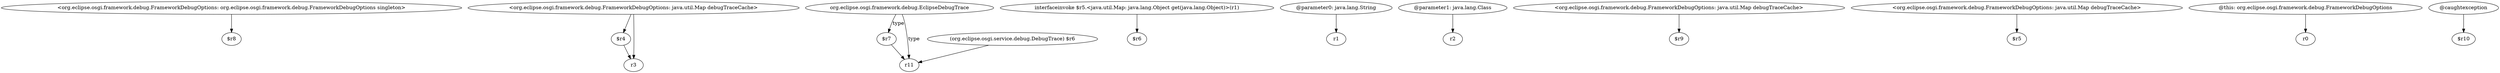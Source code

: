 digraph g {
0[label="<org.eclipse.osgi.framework.debug.FrameworkDebugOptions: org.eclipse.osgi.framework.debug.FrameworkDebugOptions singleton>"]
1[label="$r8"]
0->1[label=""]
2[label="$r4"]
3[label="r3"]
2->3[label=""]
4[label="org.eclipse.osgi.framework.debug.EclipseDebugTrace"]
5[label="$r7"]
4->5[label="type"]
6[label="<org.eclipse.osgi.framework.debug.FrameworkDebugOptions: java.util.Map debugTraceCache>"]
6->3[label=""]
7[label="interfaceinvoke $r5.<java.util.Map: java.lang.Object get(java.lang.Object)>(r1)"]
8[label="$r6"]
7->8[label=""]
9[label="@parameter0: java.lang.String"]
10[label="r1"]
9->10[label=""]
11[label="@parameter1: java.lang.Class"]
12[label="r2"]
11->12[label=""]
13[label="<org.eclipse.osgi.framework.debug.FrameworkDebugOptions: java.util.Map debugTraceCache>"]
14[label="$r9"]
13->14[label=""]
15[label="r11"]
5->15[label=""]
16[label="(org.eclipse.osgi.service.debug.DebugTrace) $r6"]
16->15[label=""]
4->15[label="type"]
6->2[label=""]
17[label="<org.eclipse.osgi.framework.debug.FrameworkDebugOptions: java.util.Map debugTraceCache>"]
18[label="$r5"]
17->18[label=""]
19[label="@this: org.eclipse.osgi.framework.debug.FrameworkDebugOptions"]
20[label="r0"]
19->20[label=""]
21[label="@caughtexception"]
22[label="$r10"]
21->22[label=""]
}